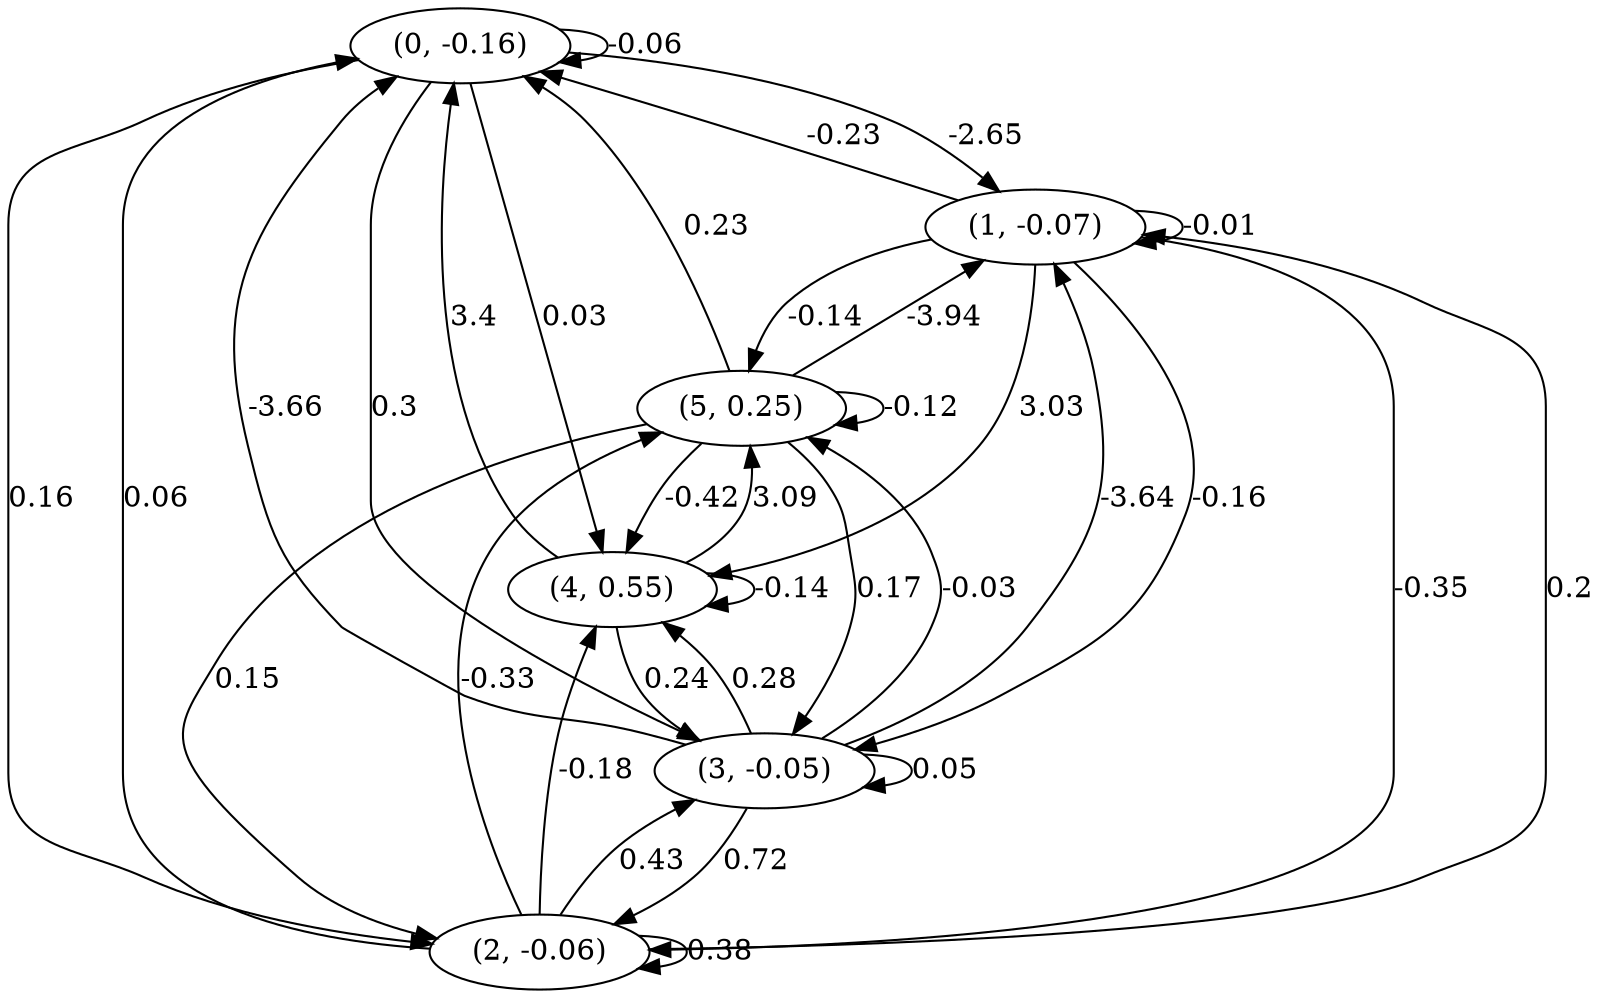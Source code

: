 digraph {
    0 [ label = "(0, -0.16)" ]
    1 [ label = "(1, -0.07)" ]
    2 [ label = "(2, -0.06)" ]
    3 [ label = "(3, -0.05)" ]
    4 [ label = "(4, 0.55)" ]
    5 [ label = "(5, 0.25)" ]
    0 -> 0 [ label = "-0.06" ]
    1 -> 1 [ label = "-0.01" ]
    2 -> 2 [ label = "0.38" ]
    3 -> 3 [ label = "0.05" ]
    4 -> 4 [ label = "-0.14" ]
    5 -> 5 [ label = "-0.12" ]
    1 -> 0 [ label = "-0.23" ]
    2 -> 0 [ label = "0.06" ]
    3 -> 0 [ label = "-3.66" ]
    4 -> 0 [ label = "3.4" ]
    5 -> 0 [ label = "0.23" ]
    0 -> 1 [ label = "-2.65" ]
    2 -> 1 [ label = "0.2" ]
    3 -> 1 [ label = "-3.64" ]
    5 -> 1 [ label = "-3.94" ]
    0 -> 2 [ label = "0.16" ]
    1 -> 2 [ label = "-0.35" ]
    3 -> 2 [ label = "0.72" ]
    5 -> 2 [ label = "0.15" ]
    0 -> 3 [ label = "0.3" ]
    1 -> 3 [ label = "-0.16" ]
    2 -> 3 [ label = "0.43" ]
    4 -> 3 [ label = "0.24" ]
    5 -> 3 [ label = "0.17" ]
    0 -> 4 [ label = "0.03" ]
    1 -> 4 [ label = "3.03" ]
    2 -> 4 [ label = "-0.18" ]
    3 -> 4 [ label = "0.28" ]
    5 -> 4 [ label = "-0.42" ]
    1 -> 5 [ label = "-0.14" ]
    2 -> 5 [ label = "-0.33" ]
    3 -> 5 [ label = "-0.03" ]
    4 -> 5 [ label = "3.09" ]
}

